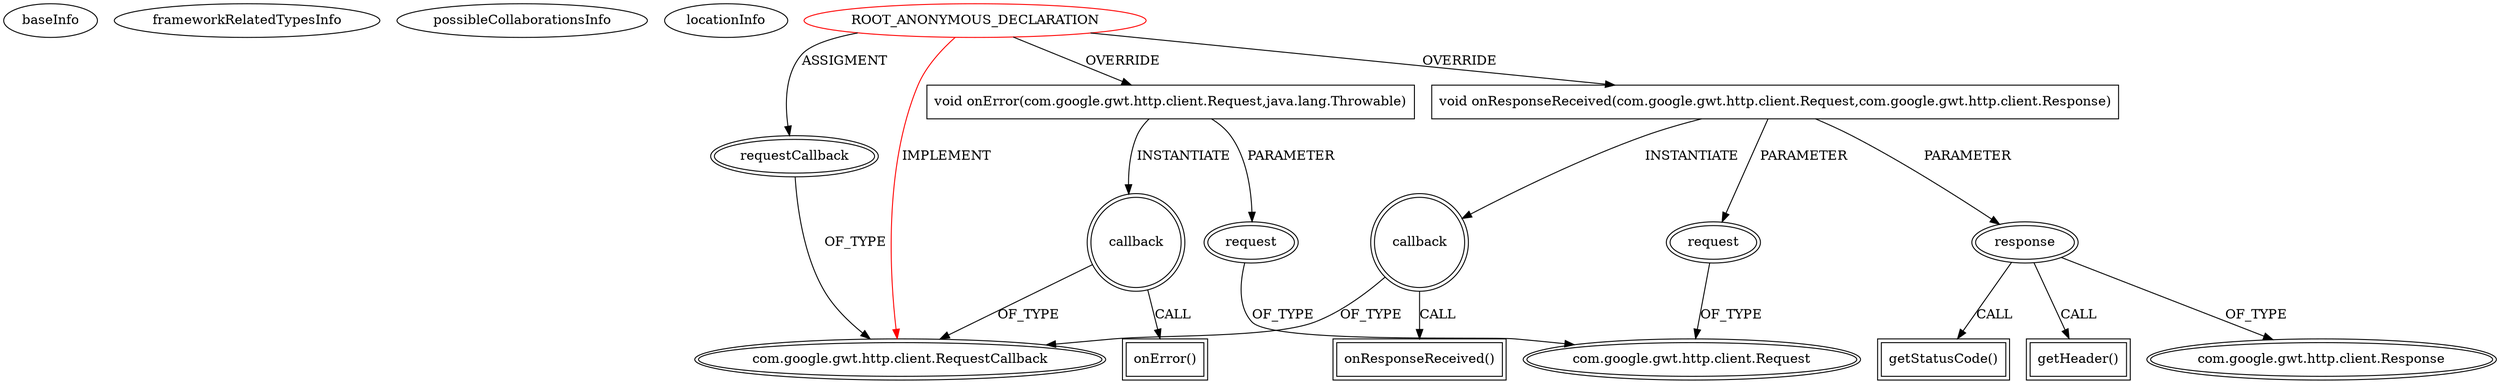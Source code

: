 digraph {
baseInfo[graphId=4448,category="extension_graph",isAnonymous=true,possibleRelation=false]
frameworkRelatedTypesInfo[0="com.google.gwt.http.client.RequestCallback"]
possibleCollaborationsInfo[]
locationInfo[projectName="senseobservationsystems-commonsense-gwt-lib",filePath="/senseobservationsystems-commonsense-gwt-lib/commonsense-gwt-lib-master/src/nl/sense_os/commonsense/lib/client/communication/CommonSenseClient.java",contextSignature="void login(com.google.gwt.http.client.RequestCallback,java.lang.String,java.lang.String)",graphId="4448"]
0[label="ROOT_ANONYMOUS_DECLARATION",vertexType="ROOT_ANONYMOUS_DECLARATION",isFrameworkType=false,color=red]
1[label="com.google.gwt.http.client.RequestCallback",vertexType="FRAMEWORK_INTERFACE_TYPE",isFrameworkType=true,peripheries=2]
2[label="requestCallback",vertexType="OUTSIDE_VARIABLE_EXPRESION",isFrameworkType=true,peripheries=2]
4[label="void onError(com.google.gwt.http.client.Request,java.lang.Throwable)",vertexType="OVERRIDING_METHOD_DECLARATION",isFrameworkType=false,shape=box]
5[label="request",vertexType="PARAMETER_DECLARATION",isFrameworkType=true,peripheries=2]
6[label="com.google.gwt.http.client.Request",vertexType="FRAMEWORK_CLASS_TYPE",isFrameworkType=true,peripheries=2]
7[label="callback",vertexType="VARIABLE_EXPRESION",isFrameworkType=true,peripheries=2,shape=circle]
8[label="onError()",vertexType="INSIDE_CALL",isFrameworkType=true,peripheries=2,shape=box]
10[label="void onResponseReceived(com.google.gwt.http.client.Request,com.google.gwt.http.client.Response)",vertexType="OVERRIDING_METHOD_DECLARATION",isFrameworkType=false,shape=box]
11[label="request",vertexType="PARAMETER_DECLARATION",isFrameworkType=true,peripheries=2]
13[label="response",vertexType="PARAMETER_DECLARATION",isFrameworkType=true,peripheries=2]
14[label="com.google.gwt.http.client.Response",vertexType="FRAMEWORK_CLASS_TYPE",isFrameworkType=true,peripheries=2]
16[label="getStatusCode()",vertexType="INSIDE_CALL",isFrameworkType=true,peripheries=2,shape=box]
18[label="getHeader()",vertexType="INSIDE_CALL",isFrameworkType=true,peripheries=2,shape=box]
19[label="callback",vertexType="VARIABLE_EXPRESION",isFrameworkType=true,peripheries=2,shape=circle]
20[label="onResponseReceived()",vertexType="INSIDE_CALL",isFrameworkType=true,peripheries=2,shape=box]
0->1[label="IMPLEMENT",color=red]
0->2[label="ASSIGMENT"]
2->1[label="OF_TYPE"]
0->4[label="OVERRIDE"]
5->6[label="OF_TYPE"]
4->5[label="PARAMETER"]
4->7[label="INSTANTIATE"]
7->1[label="OF_TYPE"]
7->8[label="CALL"]
0->10[label="OVERRIDE"]
11->6[label="OF_TYPE"]
10->11[label="PARAMETER"]
13->14[label="OF_TYPE"]
10->13[label="PARAMETER"]
13->16[label="CALL"]
13->18[label="CALL"]
10->19[label="INSTANTIATE"]
19->1[label="OF_TYPE"]
19->20[label="CALL"]
}
